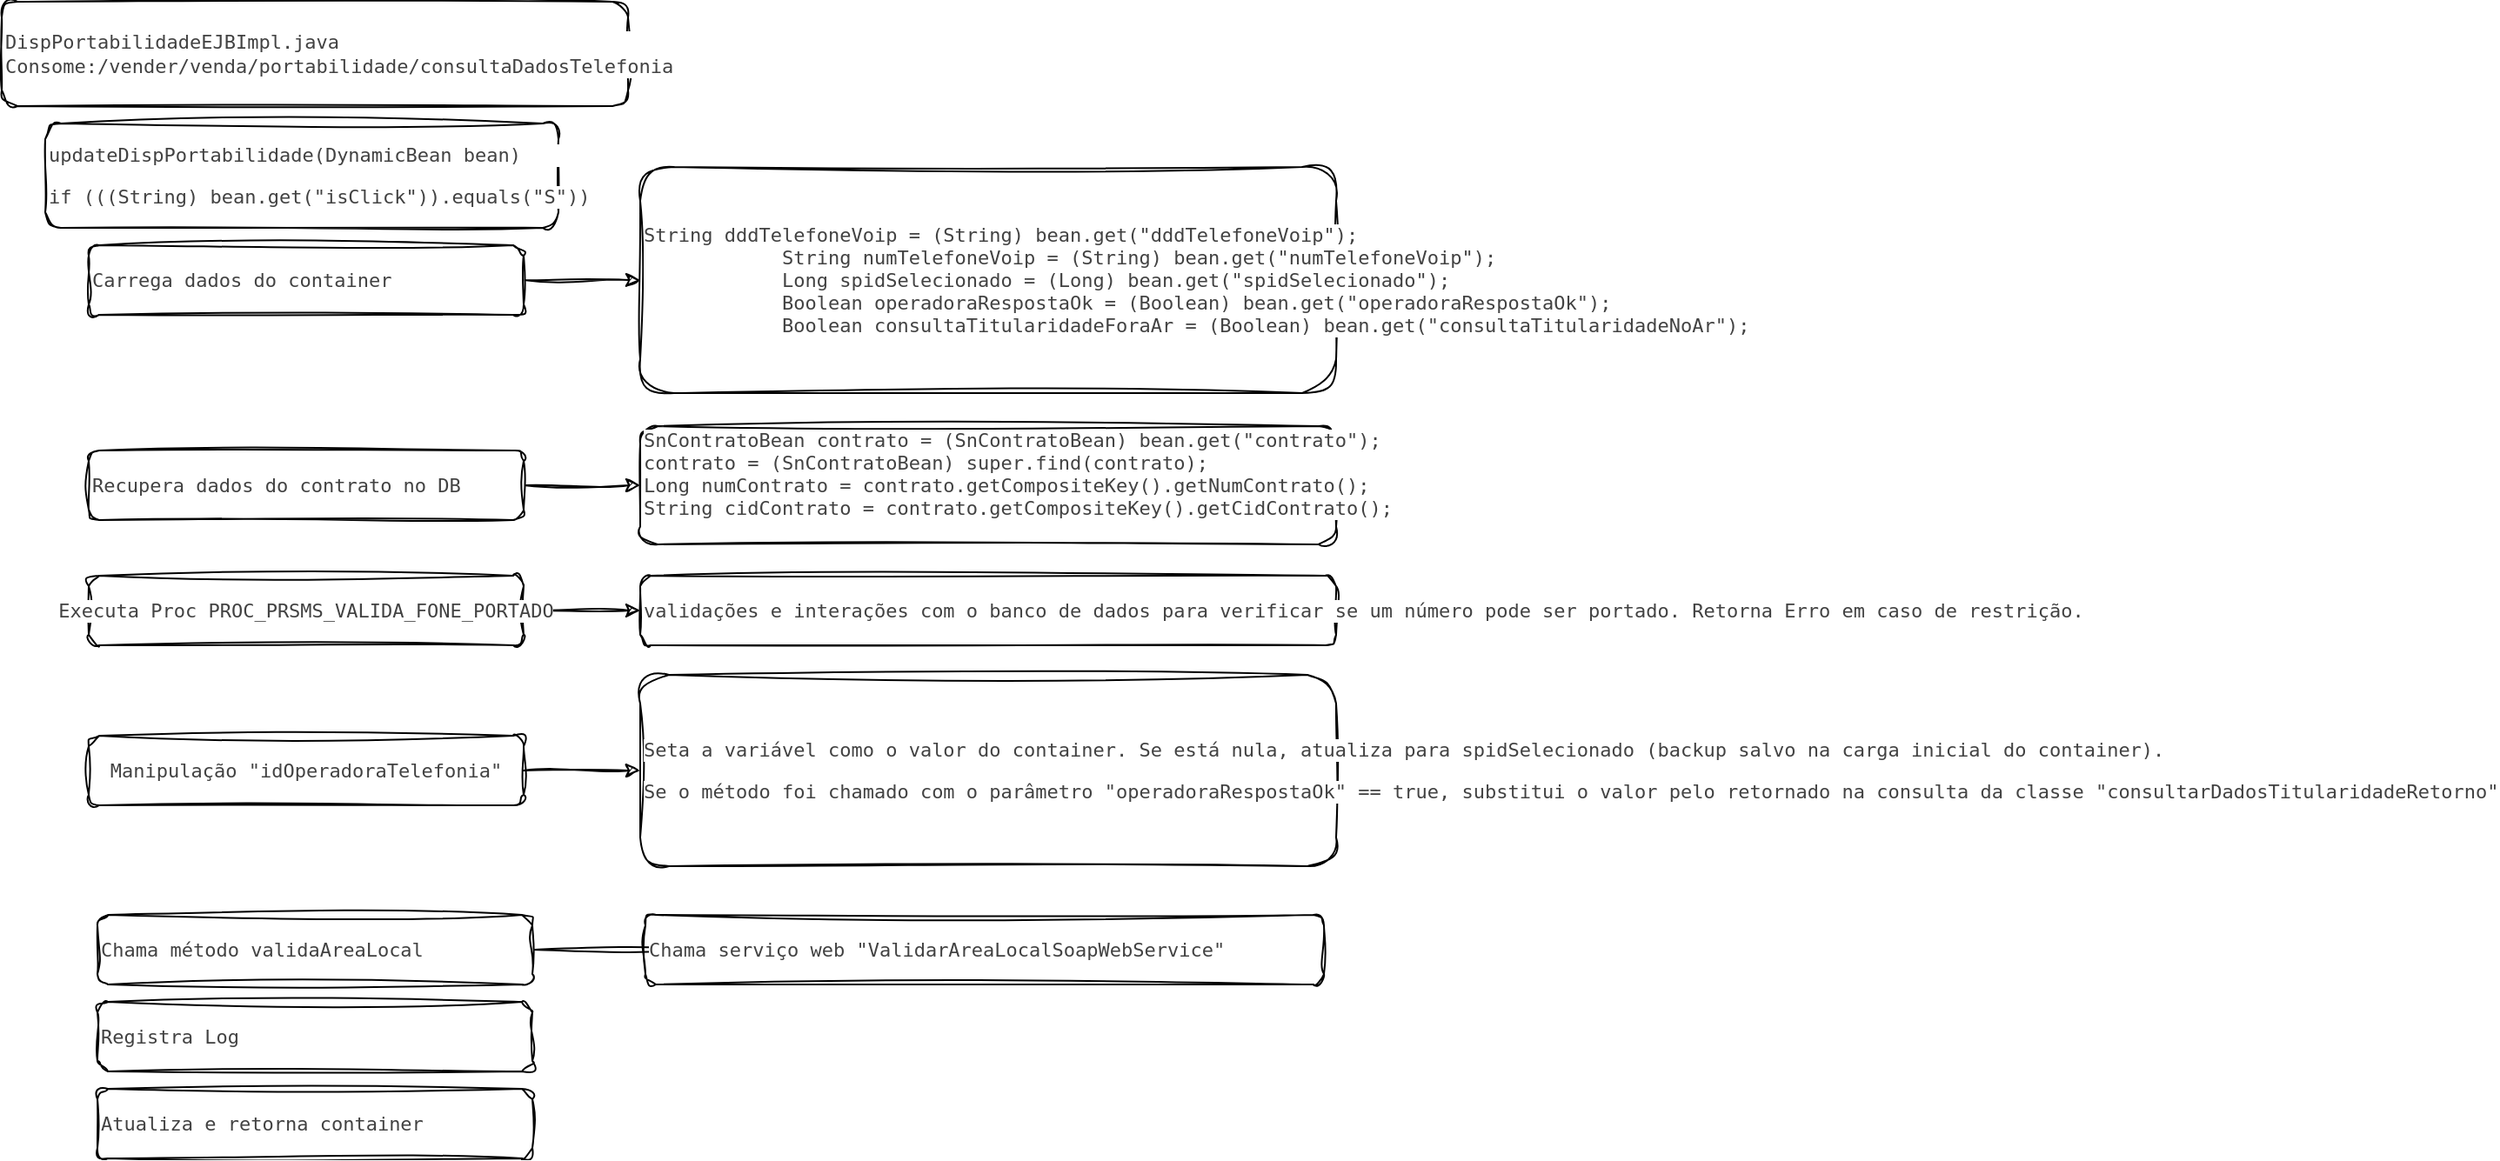 <mxfile version="24.9.2">
  <diagram name="Página-1" id="NA0iOw3Dosm294sdDX1Z">
    <mxGraphModel dx="1781" dy="566" grid="1" gridSize="10" guides="1" tooltips="1" connect="1" arrows="1" fold="1" page="1" pageScale="1" pageWidth="827" pageHeight="1169" math="0" shadow="0">
      <root>
        <mxCell id="0" />
        <mxCell id="1" parent="0" />
        <mxCell id="0h3wnooJiqVJj6Soy01k-1" value="&lt;pre style=&quot;cursor: auto; user-select: text; text-wrap-mode: wrap; color: rgb(66, 66, 66); background-color: rgb(255, 255, 255);&quot; class=&quot;vC7TJ allowTextSelection&quot;&gt;DispPortabilidadeEJBImpl.java&lt;br&gt;Consome:/vender/venda/portabilidade/consultaDadosTelefonia&lt;/pre&gt;" style="rounded=1;whiteSpace=wrap;html=1;sketch=1;hachureGap=4;jiggle=2;curveFitting=1;fontFamily=Architects Daughter;fontSource=https%3A%2F%2Ffonts.googleapis.com%2Fcss%3Ffamily%3DArchitects%2BDaughter;fontSize=11;align=left;" parent="1" vertex="1">
          <mxGeometry x="-780" y="10" width="360" height="60" as="geometry" />
        </mxCell>
        <mxCell id="0h3wnooJiqVJj6Soy01k-2" value="&lt;pre style=&quot;cursor: auto; user-select: text; text-wrap-mode: wrap; color: rgb(66, 66, 66); background-color: rgb(255, 255, 255);&quot; class=&quot;vC7TJ allowTextSelection&quot;&gt;updateDispPortabilidade(DynamicBean bean)&lt;/pre&gt;&lt;pre style=&quot;cursor: auto; user-select: text; background-color: rgb(255, 255, 255);&quot; class=&quot;vC7TJ allowTextSelection&quot;&gt;&lt;font color=&quot;#424242&quot;&gt;&lt;span style=&quot;text-wrap-mode: wrap;&quot;&gt;if (((String) bean.get(&quot;isClick&quot;)).equals(&quot;S&quot;))&lt;/span&gt;&lt;/font&gt;&lt;/pre&gt;" style="rounded=1;whiteSpace=wrap;html=1;sketch=1;hachureGap=4;jiggle=2;curveFitting=1;fontFamily=Architects Daughter;fontSource=https%3A%2F%2Ffonts.googleapis.com%2Fcss%3Ffamily%3DArchitects%2BDaughter;fontSize=11;align=left;" parent="1" vertex="1">
          <mxGeometry x="-755" y="80" width="295" height="60" as="geometry" />
        </mxCell>
        <mxCell id="BFVhAXWcCU9h6VFLly8J-7" style="edgeStyle=orthogonalEdgeStyle;rounded=0;sketch=1;hachureGap=4;jiggle=2;curveFitting=1;orthogonalLoop=1;jettySize=auto;html=1;entryX=0;entryY=0.5;entryDx=0;entryDy=0;fontFamily=Architects Daughter;fontSource=https%3A%2F%2Ffonts.googleapis.com%2Fcss%3Ffamily%3DArchitects%2BDaughter;" edge="1" parent="1" source="0h3wnooJiqVJj6Soy01k-3" target="BFVhAXWcCU9h6VFLly8J-6">
          <mxGeometry relative="1" as="geometry" />
        </mxCell>
        <mxCell id="0h3wnooJiqVJj6Soy01k-3" value="&lt;pre style=&quot;cursor: auto; user-select: text; text-wrap-mode: wrap; color: rgb(66, 66, 66); background-color: rgb(255, 255, 255);&quot; class=&quot;vC7TJ allowTextSelection&quot;&gt;Carrega dados do container&lt;/pre&gt;" style="rounded=1;whiteSpace=wrap;html=1;sketch=1;hachureGap=4;jiggle=2;curveFitting=1;fontFamily=Architects Daughter;fontSource=https%3A%2F%2Ffonts.googleapis.com%2Fcss%3Ffamily%3DArchitects%2BDaughter;fontSize=11;align=left;" parent="1" vertex="1">
          <mxGeometry x="-730" y="150" width="250" height="40" as="geometry" />
        </mxCell>
        <mxCell id="BFVhAXWcCU9h6VFLly8J-9" style="edgeStyle=orthogonalEdgeStyle;rounded=0;sketch=1;hachureGap=4;jiggle=2;curveFitting=1;orthogonalLoop=1;jettySize=auto;html=1;entryX=0;entryY=0.5;entryDx=0;entryDy=0;fontFamily=Architects Daughter;fontSource=https%3A%2F%2Ffonts.googleapis.com%2Fcss%3Ffamily%3DArchitects%2BDaughter;" edge="1" parent="1" source="0h3wnooJiqVJj6Soy01k-4" target="BFVhAXWcCU9h6VFLly8J-8">
          <mxGeometry relative="1" as="geometry" />
        </mxCell>
        <mxCell id="0h3wnooJiqVJj6Soy01k-4" value="&lt;pre style=&quot;cursor: auto; user-select: text; text-wrap-mode: wrap; color: rgb(66, 66, 66); background-color: rgb(255, 255, 255);&quot; class=&quot;vC7TJ allowTextSelection&quot;&gt;Recupera dados do contrato no DB&lt;/pre&gt;" style="rounded=1;whiteSpace=wrap;html=1;sketch=1;hachureGap=4;jiggle=2;curveFitting=1;fontFamily=Architects Daughter;fontSource=https%3A%2F%2Ffonts.googleapis.com%2Fcss%3Ffamily%3DArchitects%2BDaughter;fontSize=11;align=left;" parent="1" vertex="1">
          <mxGeometry x="-730" y="268" width="250" height="40" as="geometry" />
        </mxCell>
        <mxCell id="BFVhAXWcCU9h6VFLly8J-11" style="edgeStyle=orthogonalEdgeStyle;rounded=0;sketch=1;hachureGap=4;jiggle=2;curveFitting=1;orthogonalLoop=1;jettySize=auto;html=1;entryX=0;entryY=0.5;entryDx=0;entryDy=0;fontFamily=Architects Daughter;fontSource=https%3A%2F%2Ffonts.googleapis.com%2Fcss%3Ffamily%3DArchitects%2BDaughter;" edge="1" parent="1" source="0h3wnooJiqVJj6Soy01k-5" target="BFVhAXWcCU9h6VFLly8J-10">
          <mxGeometry relative="1" as="geometry" />
        </mxCell>
        <mxCell id="0h3wnooJiqVJj6Soy01k-5" value="&lt;pre class=&quot;vC7TJ allowTextSelection&quot; style=&quot;cursor: auto; user-select: text; text-wrap-mode: wrap; color: rgb(66, 66, 66); text-align: start; background-color: rgb(255, 255, 255);&quot;&gt;Executa Proc PROC_PRSMS_VALIDA_FONE_PORTADO&lt;/pre&gt;" style="rounded=1;whiteSpace=wrap;html=1;sketch=1;hachureGap=4;jiggle=2;curveFitting=1;fontFamily=Architects Daughter;fontSource=https%3A%2F%2Ffonts.googleapis.com%2Fcss%3Ffamily%3DArchitects%2BDaughter;fontSize=11;" parent="1" vertex="1">
          <mxGeometry x="-730" y="340" width="250" height="40" as="geometry" />
        </mxCell>
        <mxCell id="BFVhAXWcCU9h6VFLly8J-4" style="edgeStyle=orthogonalEdgeStyle;rounded=0;sketch=1;hachureGap=4;jiggle=2;curveFitting=1;orthogonalLoop=1;jettySize=auto;html=1;fontFamily=Architects Daughter;fontSource=https%3A%2F%2Ffonts.googleapis.com%2Fcss%3Ffamily%3DArchitects%2BDaughter;" edge="1" parent="1" source="0h3wnooJiqVJj6Soy01k-6">
          <mxGeometry relative="1" as="geometry">
            <mxPoint x="-300" y="555" as="targetPoint" />
          </mxGeometry>
        </mxCell>
        <mxCell id="0h3wnooJiqVJj6Soy01k-6" value="&lt;pre style=&quot;cursor: auto; user-select: text; text-wrap-mode: wrap; color: rgb(66, 66, 66); background-color: rgb(255, 255, 255);&quot; class=&quot;vC7TJ allowTextSelection&quot;&gt;Chama método validaAreaLocal&lt;/pre&gt;" style="rounded=1;whiteSpace=wrap;html=1;sketch=1;hachureGap=4;jiggle=2;curveFitting=1;fontFamily=Architects Daughter;fontSource=https%3A%2F%2Ffonts.googleapis.com%2Fcss%3Ffamily%3DArchitects%2BDaughter;fontSize=11;align=left;" parent="1" vertex="1">
          <mxGeometry x="-725" y="535" width="250" height="40" as="geometry" />
        </mxCell>
        <mxCell id="BFVhAXWcCU9h6VFLly8J-1" value="&lt;pre style=&quot;cursor: auto; user-select: text; text-wrap-mode: wrap; color: rgb(66, 66, 66); background-color: rgb(255, 255, 255);&quot; class=&quot;vC7TJ allowTextSelection&quot;&gt;Registra Log&lt;/pre&gt;" style="rounded=1;whiteSpace=wrap;html=1;sketch=1;hachureGap=4;jiggle=2;curveFitting=1;fontFamily=Architects Daughter;fontSource=https%3A%2F%2Ffonts.googleapis.com%2Fcss%3Ffamily%3DArchitects%2BDaughter;fontSize=11;align=left;" vertex="1" parent="1">
          <mxGeometry x="-725" y="585" width="250" height="40" as="geometry" />
        </mxCell>
        <mxCell id="BFVhAXWcCU9h6VFLly8J-2" value="&lt;pre style=&quot;cursor: auto; user-select: text; text-wrap-mode: wrap; color: rgb(66, 66, 66); background-color: rgb(255, 255, 255);&quot; class=&quot;vC7TJ allowTextSelection&quot;&gt;Atualiza e retorna container&lt;/pre&gt;" style="rounded=1;whiteSpace=wrap;html=1;sketch=1;hachureGap=4;jiggle=2;curveFitting=1;fontFamily=Architects Daughter;fontSource=https%3A%2F%2Ffonts.googleapis.com%2Fcss%3Ffamily%3DArchitects%2BDaughter;fontSize=11;align=left;" vertex="1" parent="1">
          <mxGeometry x="-725" y="635" width="250" height="40" as="geometry" />
        </mxCell>
        <mxCell id="BFVhAXWcCU9h6VFLly8J-5" value="&lt;pre style=&quot;cursor: auto; user-select: text; text-wrap-mode: wrap; color: rgb(66, 66, 66); background-color: rgb(255, 255, 255);&quot; class=&quot;vC7TJ allowTextSelection&quot;&gt;Chama serviço web &quot;ValidarAreaLocalSoapWebService&quot;&lt;/pre&gt;" style="rounded=1;whiteSpace=wrap;html=1;sketch=1;hachureGap=4;jiggle=2;curveFitting=1;fontFamily=Architects Daughter;fontSource=https%3A%2F%2Ffonts.googleapis.com%2Fcss%3Ffamily%3DArchitects%2BDaughter;fontSize=11;align=left;" vertex="1" parent="1">
          <mxGeometry x="-410" y="535" width="390" height="40" as="geometry" />
        </mxCell>
        <mxCell id="BFVhAXWcCU9h6VFLly8J-6" value="&lt;pre style=&quot;cursor: auto; user-select: text; text-wrap-mode: wrap; color: rgb(66, 66, 66); background-color: rgb(255, 255, 255);&quot; class=&quot;vC7TJ allowTextSelection&quot;&gt;String dddTelefoneVoip = (String) bean.get(&quot;dddTelefoneVoip&quot;);&lt;br&gt;            String numTelefoneVoip = (String) bean.get(&quot;numTelefoneVoip&quot;);&lt;br&gt;            Long spidSelecionado = (Long) bean.get(&quot;spidSelecionado&quot;);&lt;br&gt;            Boolean operadoraRespostaOk = (Boolean) bean.get(&quot;operadoraRespostaOk&quot;);&lt;br&gt;            Boolean consultaTitularidadeForaAr = (Boolean) bean.get(&quot;consultaTitularidadeNoAr&quot;);&lt;br&gt;&lt;/pre&gt;" style="rounded=1;whiteSpace=wrap;html=1;sketch=1;hachureGap=4;jiggle=2;curveFitting=1;fontFamily=Architects Daughter;fontSource=https%3A%2F%2Ffonts.googleapis.com%2Fcss%3Ffamily%3DArchitects%2BDaughter;fontSize=11;align=left;" vertex="1" parent="1">
          <mxGeometry x="-413" y="105" width="400" height="130" as="geometry" />
        </mxCell>
        <mxCell id="BFVhAXWcCU9h6VFLly8J-8" value="&lt;pre style=&quot;cursor: auto; user-select: text; background-color: rgb(255, 255, 255);&quot; class=&quot;vC7TJ allowTextSelection&quot;&gt;&lt;font color=&quot;#424242&quot;&gt;&lt;span style=&quot;text-wrap-mode: wrap;&quot;&gt;SnContratoBean contrato = (SnContratoBean) bean.get(&quot;contrato&quot;);&lt;br/&gt;contrato = (SnContratoBean) super.find(contrato);&lt;br/&gt;Long numContrato = contrato.getCompositeKey().getNumContrato();&lt;br/&gt;String cidContrato = contrato.getCompositeKey().getCidContrato();&lt;/span&gt;&lt;/font&gt;&lt;span style=&quot;color: rgb(66, 66, 66); text-wrap-mode: wrap;&quot;&gt;&lt;br/&gt;&lt;/span&gt;&lt;/pre&gt;&lt;div&gt;&lt;br&gt;&lt;/div&gt;" style="rounded=1;whiteSpace=wrap;html=1;sketch=1;hachureGap=4;jiggle=2;curveFitting=1;fontFamily=Architects Daughter;fontSource=https%3A%2F%2Ffonts.googleapis.com%2Fcss%3Ffamily%3DArchitects%2BDaughter;fontSize=11;align=left;" vertex="1" parent="1">
          <mxGeometry x="-413" y="254" width="400" height="68" as="geometry" />
        </mxCell>
        <mxCell id="BFVhAXWcCU9h6VFLly8J-10" value="&lt;pre style=&quot;cursor: auto; user-select: text; background-color: rgb(255, 255, 255);&quot; class=&quot;vC7TJ allowTextSelection&quot;&gt;&lt;font color=&quot;#424242&quot;&gt;&lt;span style=&quot;text-wrap-mode: wrap;&quot;&gt;validações e interações com o banco de dados para verificar se um número pode ser portado. Retorna Erro em caso de restrição.&lt;/span&gt;&lt;/font&gt;&lt;/pre&gt;" style="rounded=1;whiteSpace=wrap;html=1;sketch=1;hachureGap=4;jiggle=2;curveFitting=1;fontFamily=Architects Daughter;fontSource=https%3A%2F%2Ffonts.googleapis.com%2Fcss%3Ffamily%3DArchitects%2BDaughter;fontSize=11;align=left;" vertex="1" parent="1">
          <mxGeometry x="-413" y="340" width="400" height="40" as="geometry" />
        </mxCell>
        <mxCell id="BFVhAXWcCU9h6VFLly8J-12" style="edgeStyle=orthogonalEdgeStyle;rounded=0;sketch=1;hachureGap=4;jiggle=2;curveFitting=1;orthogonalLoop=1;jettySize=auto;html=1;entryX=0;entryY=0.5;entryDx=0;entryDy=0;fontFamily=Architects Daughter;fontSource=https%3A%2F%2Ffonts.googleapis.com%2Fcss%3Ffamily%3DArchitects%2BDaughter;" edge="1" parent="1" source="BFVhAXWcCU9h6VFLly8J-13" target="BFVhAXWcCU9h6VFLly8J-14">
          <mxGeometry relative="1" as="geometry" />
        </mxCell>
        <mxCell id="BFVhAXWcCU9h6VFLly8J-13" value="&lt;pre class=&quot;vC7TJ allowTextSelection&quot; style=&quot;cursor: auto; user-select: text; text-wrap-mode: wrap; color: rgb(66, 66, 66); text-align: start; background-color: rgb(255, 255, 255);&quot;&gt;Manipulação &quot;idOperadoraTelefonia&quot;&lt;/pre&gt;" style="rounded=1;whiteSpace=wrap;html=1;sketch=1;hachureGap=4;jiggle=2;curveFitting=1;fontFamily=Architects Daughter;fontSource=https%3A%2F%2Ffonts.googleapis.com%2Fcss%3Ffamily%3DArchitects%2BDaughter;fontSize=11;" vertex="1" parent="1">
          <mxGeometry x="-730" y="432" width="250" height="40" as="geometry" />
        </mxCell>
        <mxCell id="BFVhAXWcCU9h6VFLly8J-14" value="&lt;pre style=&quot;cursor: auto; user-select: text; background-color: rgb(255, 255, 255);&quot; class=&quot;vC7TJ allowTextSelection&quot;&gt;&lt;font color=&quot;#424242&quot;&gt;&lt;span style=&quot;text-wrap-mode: wrap;&quot;&gt;Seta a variável como o valor do container. Se está nula, atualiza para spidSelecionado (backup salvo na carga inicial do container).&lt;/span&gt;&lt;/font&gt;&lt;/pre&gt;&lt;pre style=&quot;cursor: auto; user-select: text; background-color: rgb(255, 255, 255);&quot; class=&quot;vC7TJ allowTextSelection&quot;&gt;&lt;font color=&quot;#424242&quot;&gt;&lt;span style=&quot;text-wrap-mode: wrap;&quot;&gt;Se o método foi chamado com o parâmetro &quot;operadoraRespostaOk&quot; == true, substitui o valor pelo retornado na consulta da classe &quot;consultarDadosTitularidadeRetorno&quot;&lt;/span&gt;&lt;/font&gt;&lt;/pre&gt;" style="rounded=1;whiteSpace=wrap;html=1;sketch=1;hachureGap=4;jiggle=2;curveFitting=1;fontFamily=Architects Daughter;fontSource=https%3A%2F%2Ffonts.googleapis.com%2Fcss%3Ffamily%3DArchitects%2BDaughter;fontSize=11;align=left;" vertex="1" parent="1">
          <mxGeometry x="-413" y="397" width="400" height="110" as="geometry" />
        </mxCell>
      </root>
    </mxGraphModel>
  </diagram>
</mxfile>
